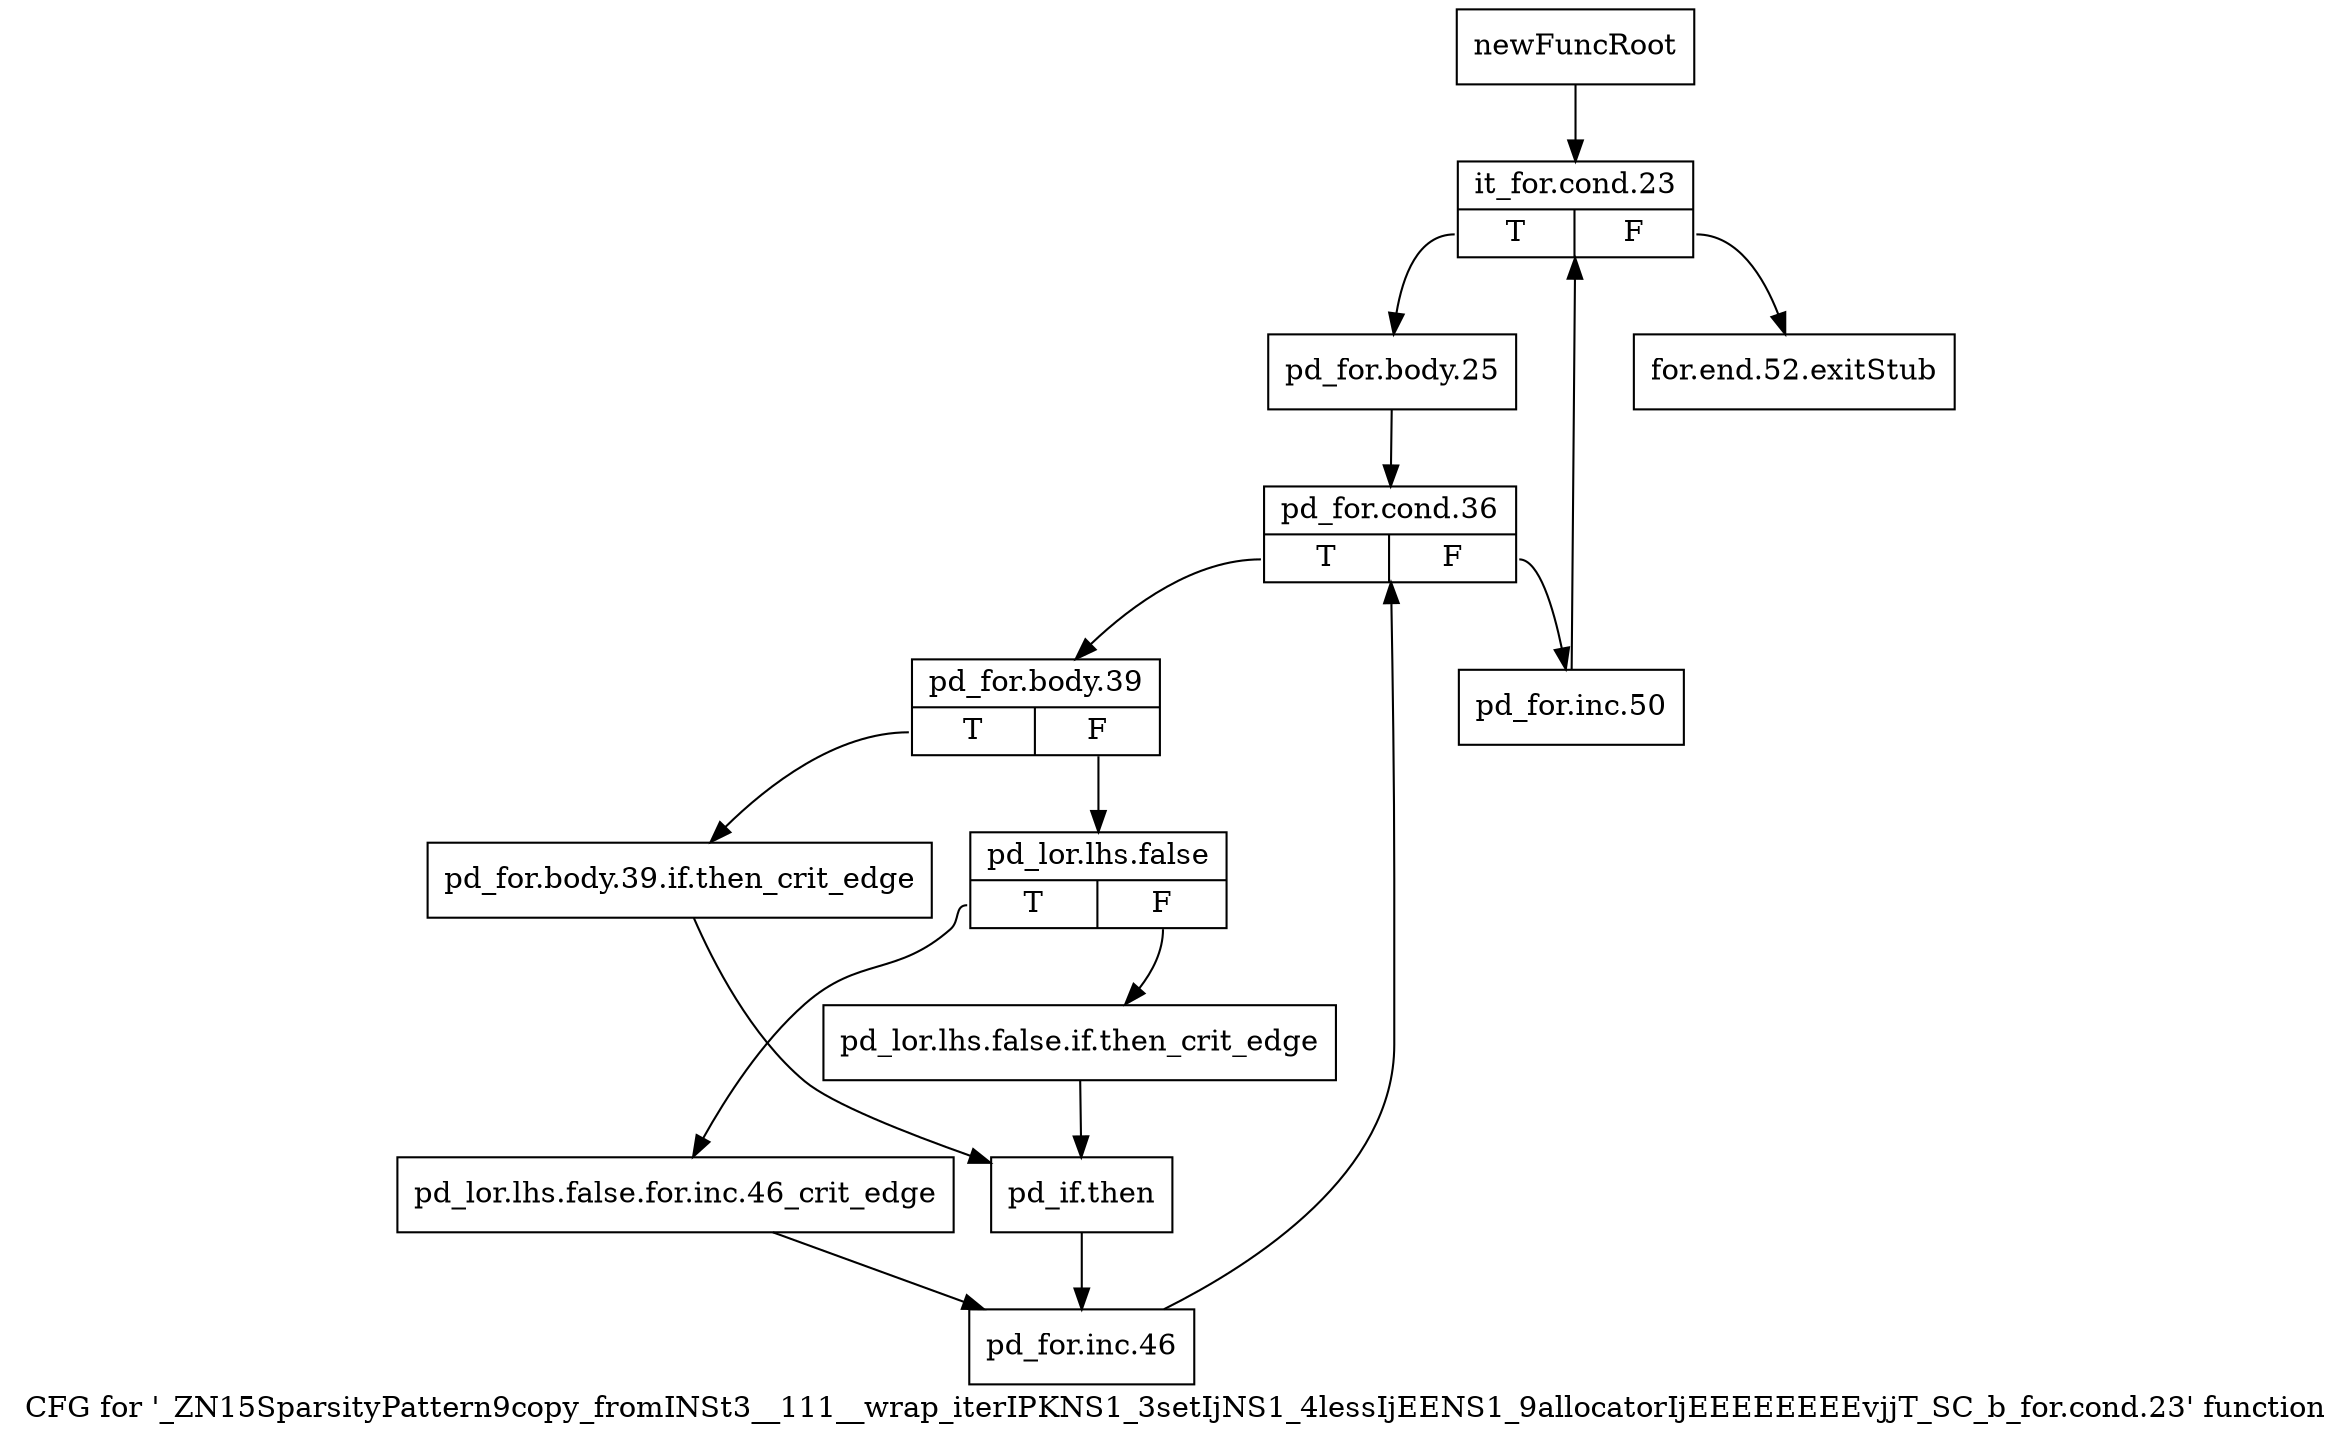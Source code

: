 digraph "CFG for '_ZN15SparsityPattern9copy_fromINSt3__111__wrap_iterIPKNS1_3setIjNS1_4lessIjEENS1_9allocatorIjEEEEEEEEvjjT_SC_b_for.cond.23' function" {
	label="CFG for '_ZN15SparsityPattern9copy_fromINSt3__111__wrap_iterIPKNS1_3setIjNS1_4lessIjEENS1_9allocatorIjEEEEEEEEvjjT_SC_b_for.cond.23' function";

	Node0x9743c90 [shape=record,label="{newFuncRoot}"];
	Node0x9743c90 -> Node0x9743d30;
	Node0x9743ce0 [shape=record,label="{for.end.52.exitStub}"];
	Node0x9743d30 [shape=record,label="{it_for.cond.23|{<s0>T|<s1>F}}"];
	Node0x9743d30:s0 -> Node0x9743eb0;
	Node0x9743d30:s1 -> Node0x9743ce0;
	Node0x9743eb0 [shape=record,label="{pd_for.body.25}"];
	Node0x9743eb0 -> Node0x9743f00;
	Node0x9743f00 [shape=record,label="{pd_for.cond.36|{<s0>T|<s1>F}}"];
	Node0x9743f00:s0 -> Node0x9743fa0;
	Node0x9743f00:s1 -> Node0x9743f50;
	Node0x9743f50 [shape=record,label="{pd_for.inc.50}"];
	Node0x9743f50 -> Node0x9743d30;
	Node0x9743fa0 [shape=record,label="{pd_for.body.39|{<s0>T|<s1>F}}"];
	Node0x9743fa0:s0 -> Node0x97440e0;
	Node0x9743fa0:s1 -> Node0x9743ff0;
	Node0x9743ff0 [shape=record,label="{pd_lor.lhs.false|{<s0>T|<s1>F}}"];
	Node0x9743ff0:s0 -> Node0x9744090;
	Node0x9743ff0:s1 -> Node0x9744040;
	Node0x9744040 [shape=record,label="{pd_lor.lhs.false.if.then_crit_edge}"];
	Node0x9744040 -> Node0x9744130;
	Node0x9744090 [shape=record,label="{pd_lor.lhs.false.for.inc.46_crit_edge}"];
	Node0x9744090 -> Node0x9744180;
	Node0x97440e0 [shape=record,label="{pd_for.body.39.if.then_crit_edge}"];
	Node0x97440e0 -> Node0x9744130;
	Node0x9744130 [shape=record,label="{pd_if.then}"];
	Node0x9744130 -> Node0x9744180;
	Node0x9744180 [shape=record,label="{pd_for.inc.46}"];
	Node0x9744180 -> Node0x9743f00;
}
